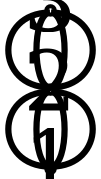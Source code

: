 #java LMPlot ../../../../data/linkage_map/LEPMAP3//05_order_LG5.txt
graph g {
node [fontsize=40,penwidth=4]
edge [penwidth=3]
1[width=0.03333333333333333,height=0.03333333333333333,fixedsize=true]
2[width=0.03333333333333333,height=0.03333333333333333,fixedsize=true]
3[width=0.03333333333333333,height=0.03333333333333333,fixedsize=true]
2--1[]
2--1[]
2--1[]
2--1[]
3--2[]
3--2[]
3--2[]
3--2[]
}
